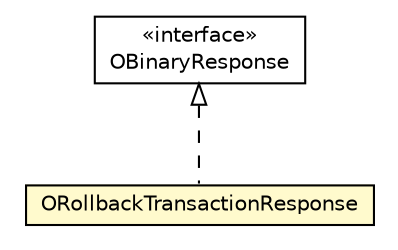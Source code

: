 #!/usr/local/bin/dot
#
# Class diagram 
# Generated by UMLGraph version R5_6-24-gf6e263 (http://www.umlgraph.org/)
#

digraph G {
	edge [fontname="Helvetica",fontsize=10,labelfontname="Helvetica",labelfontsize=10];
	node [fontname="Helvetica",fontsize=10,shape=plaintext];
	nodesep=0.25;
	ranksep=0.5;
	// com.orientechnologies.orient.client.remote.OBinaryResponse
	c5883718 [label=<<table title="com.orientechnologies.orient.client.remote.OBinaryResponse" border="0" cellborder="1" cellspacing="0" cellpadding="2" port="p" href="../OBinaryResponse.html">
		<tr><td><table border="0" cellspacing="0" cellpadding="1">
<tr><td align="center" balign="center"> &#171;interface&#187; </td></tr>
<tr><td align="center" balign="center"> OBinaryResponse </td></tr>
		</table></td></tr>
		</table>>, URL="../OBinaryResponse.html", fontname="Helvetica", fontcolor="black", fontsize=10.0];
	// com.orientechnologies.orient.client.remote.message.ORollbackTransactionResponse
	c5883806 [label=<<table title="com.orientechnologies.orient.client.remote.message.ORollbackTransactionResponse" border="0" cellborder="1" cellspacing="0" cellpadding="2" port="p" bgcolor="lemonChiffon" href="./ORollbackTransactionResponse.html">
		<tr><td><table border="0" cellspacing="0" cellpadding="1">
<tr><td align="center" balign="center"> ORollbackTransactionResponse </td></tr>
		</table></td></tr>
		</table>>, URL="./ORollbackTransactionResponse.html", fontname="Helvetica", fontcolor="black", fontsize=10.0];
	//com.orientechnologies.orient.client.remote.message.ORollbackTransactionResponse implements com.orientechnologies.orient.client.remote.OBinaryResponse
	c5883718:p -> c5883806:p [dir=back,arrowtail=empty,style=dashed];
}

